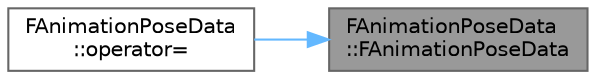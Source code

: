 digraph "FAnimationPoseData::FAnimationPoseData"
{
 // INTERACTIVE_SVG=YES
 // LATEX_PDF_SIZE
  bgcolor="transparent";
  edge [fontname=Helvetica,fontsize=10,labelfontname=Helvetica,labelfontsize=10];
  node [fontname=Helvetica,fontsize=10,shape=box,height=0.2,width=0.4];
  rankdir="RL";
  Node1 [id="Node000001",label="FAnimationPoseData\l::FAnimationPoseData",height=0.2,width=0.4,color="gray40", fillcolor="grey60", style="filled", fontcolor="black",tooltip=" "];
  Node1 -> Node2 [id="edge1_Node000001_Node000002",dir="back",color="steelblue1",style="solid",tooltip=" "];
  Node2 [id="Node000002",label="FAnimationPoseData\l::operator=",height=0.2,width=0.4,color="grey40", fillcolor="white", style="filled",URL="$da/dea/structFAnimationPoseData.html#a9e4725e9d9a665c51d9a6de75d97cb31",tooltip=" "];
}
